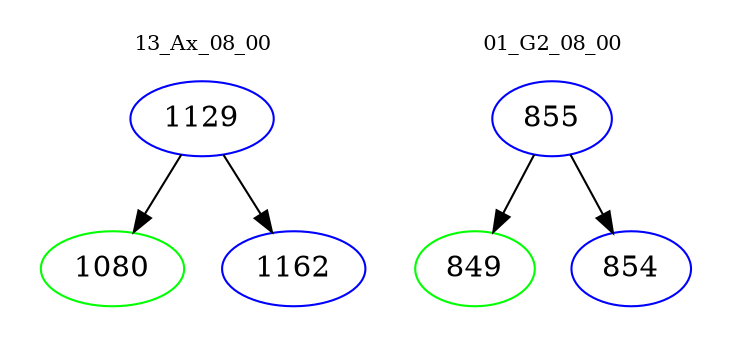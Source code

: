 digraph{
subgraph cluster_0 {
color = white
label = "13_Ax_08_00";
fontsize=10;
T0_1129 [label="1129", color="blue"]
T0_1129 -> T0_1080 [color="black"]
T0_1080 [label="1080", color="green"]
T0_1129 -> T0_1162 [color="black"]
T0_1162 [label="1162", color="blue"]
}
subgraph cluster_1 {
color = white
label = "01_G2_08_00";
fontsize=10;
T1_855 [label="855", color="blue"]
T1_855 -> T1_849 [color="black"]
T1_849 [label="849", color="green"]
T1_855 -> T1_854 [color="black"]
T1_854 [label="854", color="blue"]
}
}
